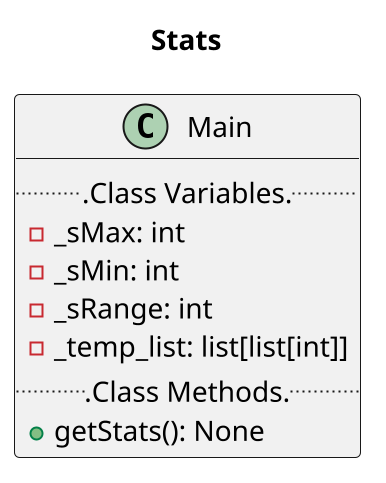 @startuml Stats
scale 2
title "Stats"
class Main {
    ...Class Variables...
    -_sMax: int
    -_sMin: int
    -_sRange: int
    -_temp_list: list[list[int]]
    ...Class Methods...
    +getStats(): None
}
@enduml
